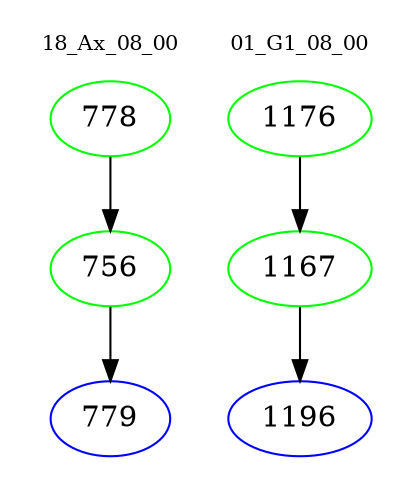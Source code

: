 digraph{
subgraph cluster_0 {
color = white
label = "18_Ax_08_00";
fontsize=10;
T0_778 [label="778", color="green"]
T0_778 -> T0_756 [color="black"]
T0_756 [label="756", color="green"]
T0_756 -> T0_779 [color="black"]
T0_779 [label="779", color="blue"]
}
subgraph cluster_1 {
color = white
label = "01_G1_08_00";
fontsize=10;
T1_1176 [label="1176", color="green"]
T1_1176 -> T1_1167 [color="black"]
T1_1167 [label="1167", color="green"]
T1_1167 -> T1_1196 [color="black"]
T1_1196 [label="1196", color="blue"]
}
}

